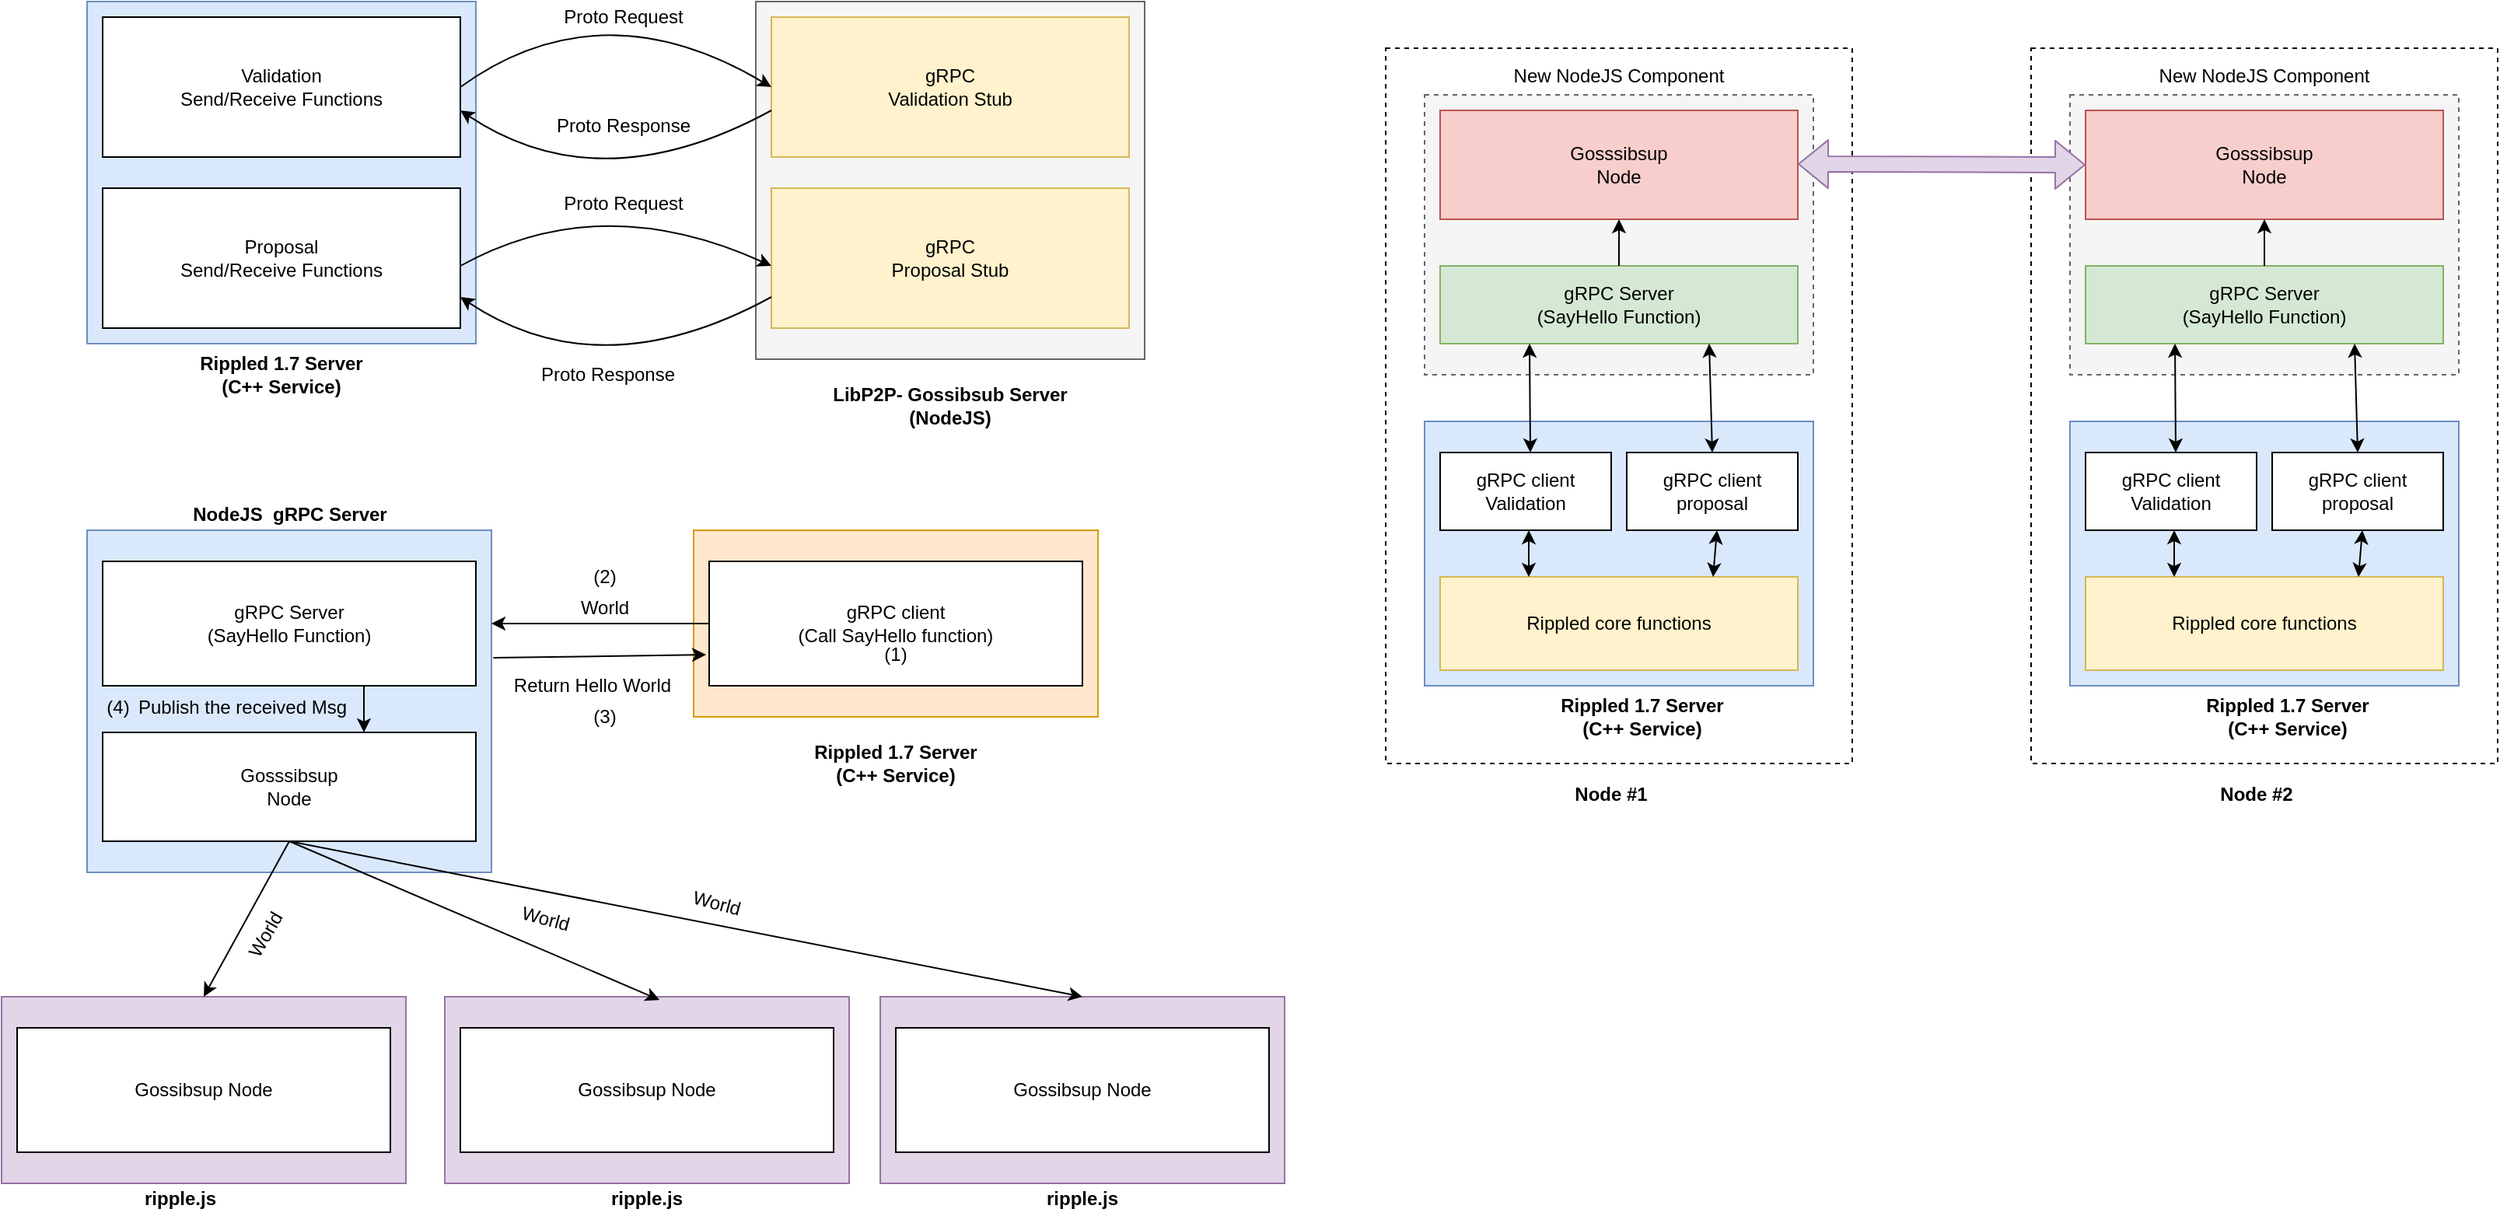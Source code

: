 <mxfile version="14.4.7" type="github"><diagram id="kopjpxm07URNlOwPQyVC" name="Page-1"><mxGraphModel dx="1186" dy="693" grid="1" gridSize="10" guides="1" tooltips="1" connect="1" arrows="1" fold="1" page="1" pageScale="1" pageWidth="850" pageHeight="1100" math="0" shadow="0"><root><mxCell id="0"/><mxCell id="1" parent="0"/><mxCell id="kiBqXnXbeySvwpmnJt7u-69" value="" style="rounded=0;whiteSpace=wrap;html=1;strokeColor=#000000;dashed=1;" vertex="1" parent="1"><mxGeometry x="935" y="110" width="300" height="460" as="geometry"/></mxCell><mxCell id="kiBqXnXbeySvwpmnJt7u-87" value="" style="rounded=0;whiteSpace=wrap;html=1;dashed=1;strokeColor=#666666;fillColor=#f5f5f5;fontColor=#333333;" vertex="1" parent="1"><mxGeometry x="960" y="140" width="250" height="180" as="geometry"/></mxCell><mxCell id="kiBqXnXbeySvwpmnJt7u-2" value="" style="rounded=0;whiteSpace=wrap;html=1;fillColor=#dae8fc;strokeColor=#6c8ebf;" vertex="1" parent="1"><mxGeometry x="100" y="80" width="250" height="220" as="geometry"/></mxCell><mxCell id="kiBqXnXbeySvwpmnJt7u-3" value="" style="rounded=0;whiteSpace=wrap;html=1;fillColor=#f5f5f5;strokeColor=#666666;fontColor=#333333;" vertex="1" parent="1"><mxGeometry x="530" y="80" width="250" height="230" as="geometry"/></mxCell><mxCell id="kiBqXnXbeySvwpmnJt7u-4" value="&lt;div&gt;Validation &lt;br&gt;&lt;/div&gt;&lt;div&gt;Send/Receive Functions&lt;/div&gt;" style="rounded=0;whiteSpace=wrap;html=1;fontStyle=0" vertex="1" parent="1"><mxGeometry x="110" y="90" width="230" height="90" as="geometry"/></mxCell><mxCell id="kiBqXnXbeySvwpmnJt7u-6" value="&lt;div&gt;Proposal&lt;/div&gt;&lt;div&gt; Send/Receive Functions&lt;/div&gt;" style="rounded=0;whiteSpace=wrap;html=1;fontStyle=0" vertex="1" parent="1"><mxGeometry x="110" y="200" width="230" height="90" as="geometry"/></mxCell><mxCell id="kiBqXnXbeySvwpmnJt7u-7" value="&lt;div&gt;Rippled 1.7 Server&lt;/div&gt;&lt;div&gt;(C++ Service)&lt;br&gt;&lt;/div&gt;" style="text;html=1;strokeColor=none;fillColor=none;align=center;verticalAlign=middle;whiteSpace=wrap;rounded=0;fontStyle=1" vertex="1" parent="1"><mxGeometry x="145" y="310" width="160" height="20" as="geometry"/></mxCell><mxCell id="kiBqXnXbeySvwpmnJt7u-8" value="&lt;div&gt;LibP2P- Gossibsub Server (NodeJS)&lt;/div&gt;" style="text;html=1;strokeColor=none;fillColor=none;align=center;verticalAlign=middle;whiteSpace=wrap;rounded=0;fontStyle=1" vertex="1" parent="1"><mxGeometry x="570" y="330" width="170" height="20" as="geometry"/></mxCell><mxCell id="kiBqXnXbeySvwpmnJt7u-9" value="&lt;div&gt;gRPC &lt;br&gt;&lt;/div&gt;&lt;div&gt;Validation Stub&lt;br&gt;&lt;/div&gt;" style="rounded=0;whiteSpace=wrap;html=1;fillColor=#fff2cc;strokeColor=#d6b656;" vertex="1" parent="1"><mxGeometry x="540" y="90" width="230" height="90" as="geometry"/></mxCell><mxCell id="kiBqXnXbeySvwpmnJt7u-11" value="&lt;div&gt;gRPC &lt;br&gt;&lt;/div&gt;&lt;div&gt;Proposal Stub&lt;br&gt;&lt;/div&gt;" style="rounded=0;whiteSpace=wrap;html=1;fillColor=#fff2cc;strokeColor=#d6b656;" vertex="1" parent="1"><mxGeometry x="540" y="200" width="230" height="90" as="geometry"/></mxCell><mxCell id="kiBqXnXbeySvwpmnJt7u-12" value="" style="curved=1;endArrow=classic;html=1;exitX=1;exitY=0.5;exitDx=0;exitDy=0;entryX=0;entryY=0.5;entryDx=0;entryDy=0;" edge="1" parent="1" source="kiBqXnXbeySvwpmnJt7u-4" target="kiBqXnXbeySvwpmnJt7u-9"><mxGeometry width="50" height="50" relative="1" as="geometry"><mxPoint x="400" y="380" as="sourcePoint"/><mxPoint x="450" y="330" as="targetPoint"/><Array as="points"><mxPoint x="430" y="70"/></Array></mxGeometry></mxCell><mxCell id="kiBqXnXbeySvwpmnJt7u-13" value="Proto Request" style="text;html=1;strokeColor=none;fillColor=none;align=center;verticalAlign=middle;whiteSpace=wrap;rounded=0;" vertex="1" parent="1"><mxGeometry x="400" y="80" width="90" height="20" as="geometry"/></mxCell><mxCell id="kiBqXnXbeySvwpmnJt7u-14" value="" style="curved=1;endArrow=classic;html=1;exitX=1;exitY=0.5;exitDx=0;exitDy=0;entryX=0;entryY=0.5;entryDx=0;entryDy=0;" edge="1" parent="1"><mxGeometry width="50" height="50" relative="1" as="geometry"><mxPoint x="540" y="150" as="sourcePoint"/><mxPoint x="340" y="150" as="targetPoint"/><Array as="points"><mxPoint x="430" y="210"/></Array></mxGeometry></mxCell><mxCell id="kiBqXnXbeySvwpmnJt7u-15" value="Proto Response" style="text;html=1;strokeColor=none;fillColor=none;align=center;verticalAlign=middle;whiteSpace=wrap;rounded=0;" vertex="1" parent="1"><mxGeometry x="400" y="150" width="90" height="20" as="geometry"/></mxCell><mxCell id="kiBqXnXbeySvwpmnJt7u-16" value="" style="curved=1;endArrow=classic;html=1;exitX=1;exitY=0.5;exitDx=0;exitDy=0;entryX=0;entryY=0.5;entryDx=0;entryDy=0;" edge="1" parent="1"><mxGeometry width="50" height="50" relative="1" as="geometry"><mxPoint x="340" y="250" as="sourcePoint"/><mxPoint x="540" y="250" as="targetPoint"/><Array as="points"><mxPoint x="430" y="200"/></Array></mxGeometry></mxCell><mxCell id="kiBqXnXbeySvwpmnJt7u-17" value="Proto Request" style="text;html=1;strokeColor=none;fillColor=none;align=center;verticalAlign=middle;whiteSpace=wrap;rounded=0;" vertex="1" parent="1"><mxGeometry x="400" y="200" width="90" height="20" as="geometry"/></mxCell><mxCell id="kiBqXnXbeySvwpmnJt7u-18" value="" style="curved=1;endArrow=classic;html=1;exitX=1;exitY=0.5;exitDx=0;exitDy=0;entryX=0;entryY=0.5;entryDx=0;entryDy=0;" edge="1" parent="1"><mxGeometry width="50" height="50" relative="1" as="geometry"><mxPoint x="540" y="270" as="sourcePoint"/><mxPoint x="340" y="270" as="targetPoint"/><Array as="points"><mxPoint x="430" y="330"/></Array></mxGeometry></mxCell><mxCell id="kiBqXnXbeySvwpmnJt7u-19" value="Proto Response" style="text;html=1;strokeColor=none;fillColor=none;align=center;verticalAlign=middle;whiteSpace=wrap;rounded=0;" vertex="1" parent="1"><mxGeometry x="390" y="310" width="90" height="20" as="geometry"/></mxCell><mxCell id="kiBqXnXbeySvwpmnJt7u-28" value="" style="rounded=0;whiteSpace=wrap;html=1;strokeColor=#6c8ebf;fillColor=#dae8fc;" vertex="1" parent="1"><mxGeometry x="100" y="420" width="260" height="220" as="geometry"/></mxCell><mxCell id="kiBqXnXbeySvwpmnJt7u-29" value="&lt;div&gt;gRPC Server&lt;/div&gt;&lt;div&gt;(SayHello Function)&lt;br&gt;&lt;/div&gt;" style="rounded=0;whiteSpace=wrap;html=1;strokeColor=#000000;" vertex="1" parent="1"><mxGeometry x="110" y="440" width="240" height="80" as="geometry"/></mxCell><mxCell id="kiBqXnXbeySvwpmnJt7u-30" value="&lt;div&gt;Gosssibsup&lt;/div&gt;&lt;div&gt;Node&lt;br&gt;&lt;/div&gt;" style="rounded=0;whiteSpace=wrap;html=1;strokeColor=#000000;" vertex="1" parent="1"><mxGeometry x="110" y="550" width="240" height="70" as="geometry"/></mxCell><mxCell id="kiBqXnXbeySvwpmnJt7u-31" value="" style="rounded=0;whiteSpace=wrap;html=1;strokeColor=#d79b00;fillColor=#ffe6cc;" vertex="1" parent="1"><mxGeometry x="490" y="420" width="260" height="120" as="geometry"/></mxCell><mxCell id="kiBqXnXbeySvwpmnJt7u-32" value="&lt;div&gt;gRPC client&lt;/div&gt;&lt;div&gt;(Call SayHello function)&lt;br&gt;&lt;/div&gt;" style="rounded=0;whiteSpace=wrap;html=1;strokeColor=#000000;" vertex="1" parent="1"><mxGeometry x="500" y="440" width="240" height="80" as="geometry"/></mxCell><mxCell id="kiBqXnXbeySvwpmnJt7u-34" value="" style="rounded=0;whiteSpace=wrap;html=1;strokeColor=#9673a6;fillColor=#e1d5e7;" vertex="1" parent="1"><mxGeometry x="45" y="720" width="260" height="120" as="geometry"/></mxCell><mxCell id="kiBqXnXbeySvwpmnJt7u-35" value="Gossibsup Node" style="rounded=0;whiteSpace=wrap;html=1;strokeColor=#000000;" vertex="1" parent="1"><mxGeometry x="55" y="740" width="240" height="80" as="geometry"/></mxCell><mxCell id="kiBqXnXbeySvwpmnJt7u-36" value="" style="rounded=0;whiteSpace=wrap;html=1;strokeColor=#9673a6;fillColor=#e1d5e7;" vertex="1" parent="1"><mxGeometry x="330" y="720" width="260" height="120" as="geometry"/></mxCell><mxCell id="kiBqXnXbeySvwpmnJt7u-38" value="" style="rounded=0;whiteSpace=wrap;html=1;strokeColor=#9673a6;fillColor=#e1d5e7;" vertex="1" parent="1"><mxGeometry x="610" y="720" width="260" height="120" as="geometry"/></mxCell><mxCell id="kiBqXnXbeySvwpmnJt7u-40" value="Gossibsup Node" style="rounded=0;whiteSpace=wrap;html=1;strokeColor=#000000;" vertex="1" parent="1"><mxGeometry x="340" y="740" width="240" height="80" as="geometry"/></mxCell><mxCell id="kiBqXnXbeySvwpmnJt7u-41" value="Gossibsup Node" style="rounded=0;whiteSpace=wrap;html=1;strokeColor=#000000;" vertex="1" parent="1"><mxGeometry x="620" y="740" width="240" height="80" as="geometry"/></mxCell><mxCell id="kiBqXnXbeySvwpmnJt7u-42" value="" style="endArrow=classic;html=1;exitX=0;exitY=0.5;exitDx=0;exitDy=0;" edge="1" parent="1" source="kiBqXnXbeySvwpmnJt7u-32"><mxGeometry width="50" height="50" relative="1" as="geometry"><mxPoint x="390" y="660" as="sourcePoint"/><mxPoint x="360" y="480" as="targetPoint"/></mxGeometry></mxCell><mxCell id="kiBqXnXbeySvwpmnJt7u-43" value="World" style="text;html=1;strokeColor=none;fillColor=none;align=center;verticalAlign=middle;whiteSpace=wrap;rounded=0;" vertex="1" parent="1"><mxGeometry x="388" y="460" width="90" height="20" as="geometry"/></mxCell><mxCell id="kiBqXnXbeySvwpmnJt7u-44" value="" style="endArrow=classic;html=1;exitX=1.012;exitY=0.373;exitDx=0;exitDy=0;exitPerimeter=0;entryX=0;entryY=0.75;entryDx=0;entryDy=0;" edge="1" parent="1"><mxGeometry width="50" height="50" relative="1" as="geometry"><mxPoint x="361.12" y="502.06" as="sourcePoint"/><mxPoint x="498" y="500" as="targetPoint"/></mxGeometry></mxCell><mxCell id="kiBqXnXbeySvwpmnJt7u-45" value="Return Hello World" style="text;html=1;strokeColor=none;fillColor=none;align=center;verticalAlign=middle;whiteSpace=wrap;rounded=0;" vertex="1" parent="1"><mxGeometry x="370" y="510" width="110" height="20" as="geometry"/></mxCell><mxCell id="kiBqXnXbeySvwpmnJt7u-46" value="" style="endArrow=classic;html=1;exitX=0.5;exitY=1;exitDx=0;exitDy=0;entryX=0.5;entryY=0;entryDx=0;entryDy=0;" edge="1" parent="1"><mxGeometry width="50" height="50" relative="1" as="geometry"><mxPoint x="278" y="520" as="sourcePoint"/><mxPoint x="278" y="550" as="targetPoint"/></mxGeometry></mxCell><mxCell id="kiBqXnXbeySvwpmnJt7u-47" value="Publish the received Msg" style="text;html=1;strokeColor=none;fillColor=none;align=center;verticalAlign=middle;whiteSpace=wrap;rounded=0;" vertex="1" parent="1"><mxGeometry x="120" y="524" width="160" height="20" as="geometry"/></mxCell><mxCell id="kiBqXnXbeySvwpmnJt7u-49" value="" style="endArrow=classic;html=1;exitX=0.5;exitY=1;exitDx=0;exitDy=0;entryX=0.5;entryY=0;entryDx=0;entryDy=0;" edge="1" parent="1" source="kiBqXnXbeySvwpmnJt7u-30" target="kiBqXnXbeySvwpmnJt7u-34"><mxGeometry width="50" height="50" relative="1" as="geometry"><mxPoint x="390" y="660" as="sourcePoint"/><mxPoint x="440" y="610" as="targetPoint"/></mxGeometry></mxCell><mxCell id="kiBqXnXbeySvwpmnJt7u-50" value="" style="endArrow=classic;html=1;exitX=0.5;exitY=1;exitDx=0;exitDy=0;entryX=0.531;entryY=0.017;entryDx=0;entryDy=0;entryPerimeter=0;" edge="1" parent="1" source="kiBqXnXbeySvwpmnJt7u-30" target="kiBqXnXbeySvwpmnJt7u-36"><mxGeometry width="50" height="50" relative="1" as="geometry"><mxPoint x="240" y="630" as="sourcePoint"/><mxPoint x="185" y="730" as="targetPoint"/></mxGeometry></mxCell><mxCell id="kiBqXnXbeySvwpmnJt7u-51" value="" style="endArrow=classic;html=1;entryX=0.5;entryY=0;entryDx=0;entryDy=0;" edge="1" parent="1" target="kiBqXnXbeySvwpmnJt7u-38"><mxGeometry width="50" height="50" relative="1" as="geometry"><mxPoint x="230" y="620" as="sourcePoint"/><mxPoint x="195" y="740" as="targetPoint"/></mxGeometry></mxCell><mxCell id="kiBqXnXbeySvwpmnJt7u-52" value="World" style="text;html=1;strokeColor=none;fillColor=none;align=center;verticalAlign=middle;whiteSpace=wrap;rounded=0;rotation=15;" vertex="1" parent="1"><mxGeometry x="460" y="650" width="90" height="20" as="geometry"/></mxCell><mxCell id="kiBqXnXbeySvwpmnJt7u-53" value="World" style="text;html=1;strokeColor=none;fillColor=none;align=center;verticalAlign=middle;whiteSpace=wrap;rounded=0;rotation=15;" vertex="1" parent="1"><mxGeometry x="350" y="660" width="90" height="20" as="geometry"/></mxCell><mxCell id="kiBqXnXbeySvwpmnJt7u-54" value="World" style="text;html=1;strokeColor=none;fillColor=none;align=center;verticalAlign=middle;whiteSpace=wrap;rounded=0;rotation=-60;" vertex="1" parent="1"><mxGeometry x="170" y="670" width="90" height="20" as="geometry"/></mxCell><mxCell id="kiBqXnXbeySvwpmnJt7u-55" value="" style="rounded=0;whiteSpace=wrap;html=1;fillColor=#dae8fc;strokeColor=#6c8ebf;" vertex="1" parent="1"><mxGeometry x="960" y="350" width="250" height="170" as="geometry"/></mxCell><mxCell id="kiBqXnXbeySvwpmnJt7u-56" value="&lt;div&gt;&lt;div&gt;gRPC client Validation &lt;br&gt;&lt;/div&gt;&lt;/div&gt;" style="rounded=0;whiteSpace=wrap;html=1;fontStyle=0" vertex="1" parent="1"><mxGeometry x="970" y="370" width="110" height="50" as="geometry"/></mxCell><mxCell id="kiBqXnXbeySvwpmnJt7u-58" value="&lt;div&gt;Rippled 1.7 Server&lt;/div&gt;&lt;div&gt;(C++ Service)&lt;br&gt;&lt;/div&gt;" style="text;html=1;strokeColor=none;fillColor=none;align=center;verticalAlign=middle;whiteSpace=wrap;rounded=0;fontStyle=1" vertex="1" parent="1"><mxGeometry x="1020" y="530" width="160" height="20" as="geometry"/></mxCell><mxCell id="kiBqXnXbeySvwpmnJt7u-59" value="Rippled core functions" style="rounded=0;whiteSpace=wrap;html=1;strokeColor=#d6b656;fillColor=#fff2cc;" vertex="1" parent="1"><mxGeometry x="970" y="450" width="230" height="60" as="geometry"/></mxCell><mxCell id="kiBqXnXbeySvwpmnJt7u-60" value="&lt;div&gt;&lt;div&gt;gRPC client proposal&lt;br&gt;&lt;/div&gt;&lt;/div&gt;" style="rounded=0;whiteSpace=wrap;html=1;fontStyle=0" vertex="1" parent="1"><mxGeometry x="1090" y="370" width="110" height="50" as="geometry"/></mxCell><mxCell id="kiBqXnXbeySvwpmnJt7u-62" value="" style="endArrow=classic;startArrow=classic;html=1;entryX=0.5;entryY=1;entryDx=0;entryDy=0;" edge="1" parent="1"><mxGeometry width="50" height="50" relative="1" as="geometry"><mxPoint x="1027" y="450" as="sourcePoint"/><mxPoint x="1027" y="420" as="targetPoint"/><Array as="points"/></mxGeometry></mxCell><mxCell id="kiBqXnXbeySvwpmnJt7u-63" value="" style="endArrow=classic;startArrow=classic;html=1;entryX=0.5;entryY=1;entryDx=0;entryDy=0;exitX=0.75;exitY=0;exitDx=0;exitDy=0;" edge="1" parent="1"><mxGeometry width="50" height="50" relative="1" as="geometry"><mxPoint x="1145.5" y="450" as="sourcePoint"/><mxPoint x="1148" y="420" as="targetPoint"/><Array as="points"/></mxGeometry></mxCell><mxCell id="kiBqXnXbeySvwpmnJt7u-64" value="&lt;div&gt;gRPC Server&lt;/div&gt;&lt;div&gt;(SayHello Function)&lt;br&gt;&lt;/div&gt;" style="rounded=0;whiteSpace=wrap;html=1;strokeColor=#82b366;fillColor=#d5e8d4;" vertex="1" parent="1"><mxGeometry x="970" y="250" width="230" height="50" as="geometry"/></mxCell><mxCell id="kiBqXnXbeySvwpmnJt7u-65" value="&lt;div&gt;Gosssibsup&lt;/div&gt;&lt;div&gt;Node&lt;br&gt;&lt;/div&gt;" style="rounded=0;whiteSpace=wrap;html=1;strokeColor=#b85450;fillColor=#f8cecc;" vertex="1" parent="1"><mxGeometry x="970" y="150" width="230" height="70" as="geometry"/></mxCell><mxCell id="kiBqXnXbeySvwpmnJt7u-66" value="" style="endArrow=classic;startArrow=classic;html=1;entryX=0.25;entryY=1;entryDx=0;entryDy=0;" edge="1" parent="1" target="kiBqXnXbeySvwpmnJt7u-64"><mxGeometry width="50" height="50" relative="1" as="geometry"><mxPoint x="1028" y="370" as="sourcePoint"/><mxPoint x="1023" y="300" as="targetPoint"/></mxGeometry></mxCell><mxCell id="kiBqXnXbeySvwpmnJt7u-67" value="" style="endArrow=classic;startArrow=classic;html=1;exitX=0.5;exitY=0;exitDx=0;exitDy=0;" edge="1" parent="1" source="kiBqXnXbeySvwpmnJt7u-60"><mxGeometry width="50" height="50" relative="1" as="geometry"><mxPoint x="1148" y="370" as="sourcePoint"/><mxPoint x="1143" y="300" as="targetPoint"/></mxGeometry></mxCell><mxCell id="kiBqXnXbeySvwpmnJt7u-68" value="" style="endArrow=classic;html=1;entryX=0.5;entryY=1;entryDx=0;entryDy=0;exitX=0.5;exitY=0;exitDx=0;exitDy=0;" edge="1" parent="1" source="kiBqXnXbeySvwpmnJt7u-64" target="kiBqXnXbeySvwpmnJt7u-65"><mxGeometry width="50" height="50" relative="1" as="geometry"><mxPoint x="800" y="350" as="sourcePoint"/><mxPoint x="850" y="300" as="targetPoint"/></mxGeometry></mxCell><mxCell id="kiBqXnXbeySvwpmnJt7u-88" value="New NodeJS Component" style="text;html=1;strokeColor=none;fillColor=none;align=center;verticalAlign=middle;whiteSpace=wrap;rounded=0;dashed=1;" vertex="1" parent="1"><mxGeometry x="985" y="118" width="200" height="20" as="geometry"/></mxCell><mxCell id="kiBqXnXbeySvwpmnJt7u-89" value="Node #1" style="text;html=1;strokeColor=none;fillColor=none;align=center;verticalAlign=middle;whiteSpace=wrap;rounded=0;dashed=1;fontStyle=1" vertex="1" parent="1"><mxGeometry x="1040" y="580" width="80" height="20" as="geometry"/></mxCell><mxCell id="kiBqXnXbeySvwpmnJt7u-90" value="" style="rounded=0;whiteSpace=wrap;html=1;strokeColor=#000000;dashed=1;" vertex="1" parent="1"><mxGeometry x="1350" y="110" width="300" height="460" as="geometry"/></mxCell><mxCell id="kiBqXnXbeySvwpmnJt7u-91" value="" style="rounded=0;whiteSpace=wrap;html=1;dashed=1;strokeColor=#666666;fillColor=#f5f5f5;fontColor=#333333;" vertex="1" parent="1"><mxGeometry x="1375" y="140" width="250" height="180" as="geometry"/></mxCell><mxCell id="kiBqXnXbeySvwpmnJt7u-92" value="" style="rounded=0;whiteSpace=wrap;html=1;fillColor=#dae8fc;strokeColor=#6c8ebf;" vertex="1" parent="1"><mxGeometry x="1375" y="350" width="250" height="170" as="geometry"/></mxCell><mxCell id="kiBqXnXbeySvwpmnJt7u-93" value="&lt;div&gt;&lt;div&gt;gRPC client Validation &lt;br&gt;&lt;/div&gt;&lt;/div&gt;" style="rounded=0;whiteSpace=wrap;html=1;fontStyle=0" vertex="1" parent="1"><mxGeometry x="1385" y="370" width="110" height="50" as="geometry"/></mxCell><mxCell id="kiBqXnXbeySvwpmnJt7u-94" value="&lt;div&gt;Rippled 1.7 Server&lt;/div&gt;&lt;div&gt;(C++ Service)&lt;br&gt;&lt;/div&gt;" style="text;html=1;strokeColor=none;fillColor=none;align=center;verticalAlign=middle;whiteSpace=wrap;rounded=0;fontStyle=1" vertex="1" parent="1"><mxGeometry x="1435" y="530" width="160" height="20" as="geometry"/></mxCell><mxCell id="kiBqXnXbeySvwpmnJt7u-95" value="Rippled core functions" style="rounded=0;whiteSpace=wrap;html=1;strokeColor=#d6b656;fillColor=#fff2cc;" vertex="1" parent="1"><mxGeometry x="1385" y="450" width="230" height="60" as="geometry"/></mxCell><mxCell id="kiBqXnXbeySvwpmnJt7u-96" value="&lt;div&gt;&lt;div&gt;gRPC client proposal&lt;br&gt;&lt;/div&gt;&lt;/div&gt;" style="rounded=0;whiteSpace=wrap;html=1;fontStyle=0" vertex="1" parent="1"><mxGeometry x="1505" y="370" width="110" height="50" as="geometry"/></mxCell><mxCell id="kiBqXnXbeySvwpmnJt7u-97" value="" style="endArrow=classic;startArrow=classic;html=1;entryX=0.5;entryY=1;entryDx=0;entryDy=0;" edge="1" parent="1"><mxGeometry width="50" height="50" relative="1" as="geometry"><mxPoint x="1442" y="450" as="sourcePoint"/><mxPoint x="1442" y="420" as="targetPoint"/><Array as="points"/></mxGeometry></mxCell><mxCell id="kiBqXnXbeySvwpmnJt7u-98" value="" style="endArrow=classic;startArrow=classic;html=1;entryX=0.5;entryY=1;entryDx=0;entryDy=0;exitX=0.75;exitY=0;exitDx=0;exitDy=0;" edge="1" parent="1"><mxGeometry width="50" height="50" relative="1" as="geometry"><mxPoint x="1560.5" y="450" as="sourcePoint"/><mxPoint x="1563" y="420" as="targetPoint"/><Array as="points"/></mxGeometry></mxCell><mxCell id="kiBqXnXbeySvwpmnJt7u-99" value="&lt;div&gt;gRPC Server&lt;/div&gt;&lt;div&gt;(SayHello Function)&lt;br&gt;&lt;/div&gt;" style="rounded=0;whiteSpace=wrap;html=1;strokeColor=#82b366;fillColor=#d5e8d4;" vertex="1" parent="1"><mxGeometry x="1385" y="250" width="230" height="50" as="geometry"/></mxCell><mxCell id="kiBqXnXbeySvwpmnJt7u-100" value="&lt;div&gt;Gosssibsup&lt;/div&gt;&lt;div&gt;Node&lt;br&gt;&lt;/div&gt;" style="rounded=0;whiteSpace=wrap;html=1;strokeColor=#b85450;fillColor=#f8cecc;" vertex="1" parent="1"><mxGeometry x="1385" y="150" width="230" height="70" as="geometry"/></mxCell><mxCell id="kiBqXnXbeySvwpmnJt7u-101" value="" style="endArrow=classic;startArrow=classic;html=1;entryX=0.25;entryY=1;entryDx=0;entryDy=0;" edge="1" parent="1" target="kiBqXnXbeySvwpmnJt7u-99"><mxGeometry width="50" height="50" relative="1" as="geometry"><mxPoint x="1443" y="370" as="sourcePoint"/><mxPoint x="1438" y="300" as="targetPoint"/></mxGeometry></mxCell><mxCell id="kiBqXnXbeySvwpmnJt7u-102" value="" style="endArrow=classic;startArrow=classic;html=1;exitX=0.5;exitY=0;exitDx=0;exitDy=0;" edge="1" parent="1" source="kiBqXnXbeySvwpmnJt7u-96"><mxGeometry width="50" height="50" relative="1" as="geometry"><mxPoint x="1563" y="370" as="sourcePoint"/><mxPoint x="1558" y="300" as="targetPoint"/></mxGeometry></mxCell><mxCell id="kiBqXnXbeySvwpmnJt7u-103" value="" style="endArrow=classic;html=1;entryX=0.5;entryY=1;entryDx=0;entryDy=0;exitX=0.5;exitY=0;exitDx=0;exitDy=0;" edge="1" parent="1" source="kiBqXnXbeySvwpmnJt7u-99" target="kiBqXnXbeySvwpmnJt7u-100"><mxGeometry width="50" height="50" relative="1" as="geometry"><mxPoint x="1215" y="350" as="sourcePoint"/><mxPoint x="1265" y="300" as="targetPoint"/></mxGeometry></mxCell><mxCell id="kiBqXnXbeySvwpmnJt7u-104" value="New NodeJS Component" style="text;html=1;strokeColor=none;fillColor=none;align=center;verticalAlign=middle;whiteSpace=wrap;rounded=0;dashed=1;" vertex="1" parent="1"><mxGeometry x="1400" y="118" width="200" height="20" as="geometry"/></mxCell><mxCell id="kiBqXnXbeySvwpmnJt7u-105" value="Node #2" style="text;html=1;strokeColor=none;fillColor=none;align=center;verticalAlign=middle;whiteSpace=wrap;rounded=0;dashed=1;fontStyle=1" vertex="1" parent="1"><mxGeometry x="1455" y="580" width="80" height="20" as="geometry"/></mxCell><mxCell id="kiBqXnXbeySvwpmnJt7u-85" value="" style="shape=flexArrow;endArrow=classic;startArrow=classic;html=1;entryX=0;entryY=0.5;entryDx=0;entryDy=0;fillColor=#e1d5e7;strokeColor=#9673a6;" edge="1" parent="1" target="kiBqXnXbeySvwpmnJt7u-100"><mxGeometry width="50" height="50" relative="1" as="geometry"><mxPoint x="1200" y="184.5" as="sourcePoint"/><mxPoint x="1350" y="184.5" as="targetPoint"/></mxGeometry></mxCell><mxCell id="kiBqXnXbeySvwpmnJt7u-106" value="&lt;div&gt;Rippled 1.7 Server&lt;/div&gt;&lt;div&gt;(C++ Service)&lt;br&gt;&lt;/div&gt;" style="text;html=1;strokeColor=none;fillColor=none;align=center;verticalAlign=middle;whiteSpace=wrap;rounded=0;fontStyle=1" vertex="1" parent="1"><mxGeometry x="540" y="560" width="160" height="20" as="geometry"/></mxCell><mxCell id="kiBqXnXbeySvwpmnJt7u-107" value="ripple.js" style="text;html=1;strokeColor=none;fillColor=none;align=center;verticalAlign=middle;whiteSpace=wrap;rounded=0;dashed=1;fontStyle=1" vertex="1" parent="1"><mxGeometry x="140" y="840" width="40" height="20" as="geometry"/></mxCell><mxCell id="kiBqXnXbeySvwpmnJt7u-108" value="ripple.js" style="text;html=1;strokeColor=none;fillColor=none;align=center;verticalAlign=middle;whiteSpace=wrap;rounded=0;dashed=1;fontStyle=1" vertex="1" parent="1"><mxGeometry x="440" y="840" width="40" height="20" as="geometry"/></mxCell><mxCell id="kiBqXnXbeySvwpmnJt7u-109" value="ripple.js" style="text;html=1;strokeColor=none;fillColor=none;align=center;verticalAlign=middle;whiteSpace=wrap;rounded=0;dashed=1;fontStyle=1" vertex="1" parent="1"><mxGeometry x="720" y="840" width="40" height="20" as="geometry"/></mxCell><mxCell id="kiBqXnXbeySvwpmnJt7u-110" value="(3)" style="text;html=1;strokeColor=none;fillColor=none;align=center;verticalAlign=middle;whiteSpace=wrap;rounded=0;dashed=1;" vertex="1" parent="1"><mxGeometry x="413" y="530" width="40" height="20" as="geometry"/></mxCell><mxCell id="kiBqXnXbeySvwpmnJt7u-111" value="(1)" style="text;html=1;strokeColor=none;fillColor=none;align=center;verticalAlign=middle;whiteSpace=wrap;rounded=0;dashed=1;" vertex="1" parent="1"><mxGeometry x="600" y="490" width="40" height="20" as="geometry"/></mxCell><mxCell id="kiBqXnXbeySvwpmnJt7u-112" value="(2)" style="text;html=1;strokeColor=none;fillColor=none;align=center;verticalAlign=middle;whiteSpace=wrap;rounded=0;dashed=1;" vertex="1" parent="1"><mxGeometry x="413" y="440" width="40" height="20" as="geometry"/></mxCell><mxCell id="kiBqXnXbeySvwpmnJt7u-113" value="(4)" style="text;html=1;strokeColor=none;fillColor=none;align=center;verticalAlign=middle;whiteSpace=wrap;rounded=0;dashed=1;" vertex="1" parent="1"><mxGeometry x="100" y="524" width="40" height="20" as="geometry"/></mxCell><mxCell id="kiBqXnXbeySvwpmnJt7u-114" value="NodeJS&amp;nbsp; gRPC Server" style="text;html=1;strokeColor=none;fillColor=none;align=center;verticalAlign=middle;whiteSpace=wrap;rounded=0;dashed=1;fontStyle=1" vertex="1" parent="1"><mxGeometry x="162.5" y="400" width="135" height="20" as="geometry"/></mxCell></root></mxGraphModel></diagram></mxfile>